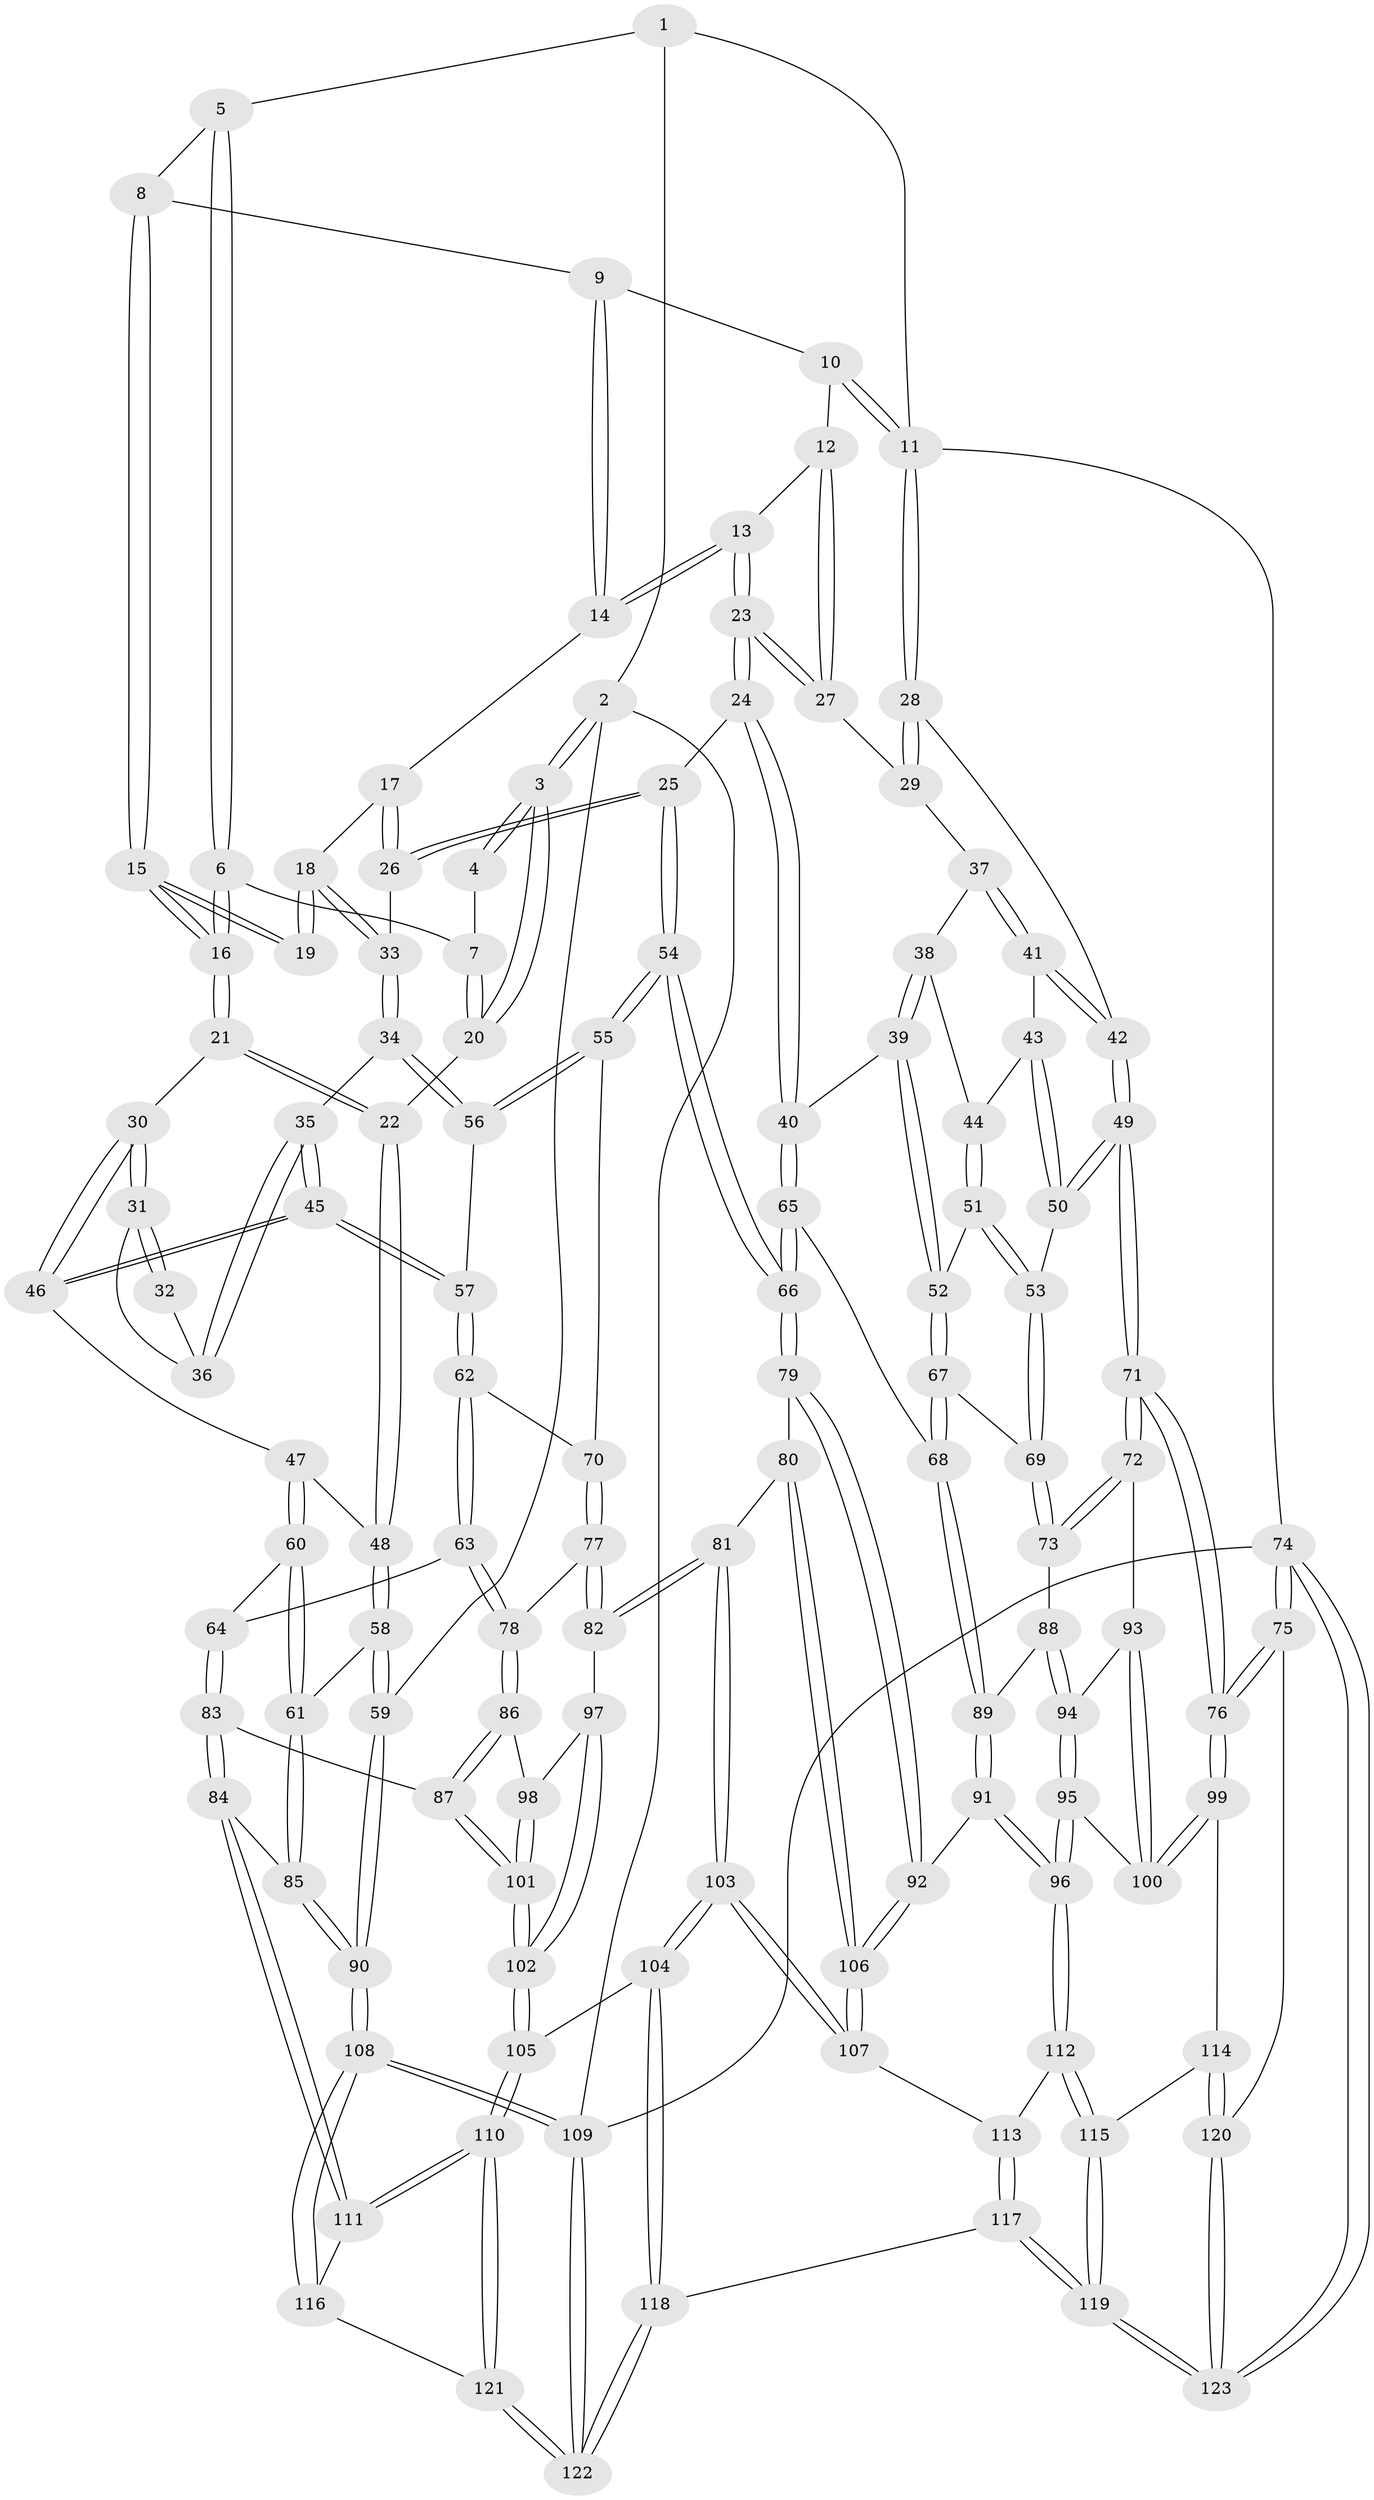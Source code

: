 // coarse degree distribution, {3: 0.5967741935483871, 4: 0.16129032258064516, 5: 0.11290322580645161, 2: 0.12903225806451613}
// Generated by graph-tools (version 1.1) at 2025/54/03/04/25 22:54:09]
// undirected, 123 vertices, 304 edges
graph export_dot {
  node [color=gray90,style=filled];
  1 [pos="+0.12268260975829776+0"];
  2 [pos="+0+0.19714297359324337"];
  3 [pos="+0+0.1910755401915361"];
  4 [pos="+0.09983015497904572+0"];
  5 [pos="+0.3585529481035988+0"];
  6 [pos="+0.19811572569731462+0.1010400048443885"];
  7 [pos="+0.14526587445196115+0.08572808757489198"];
  8 [pos="+0.4239312359827746+0"];
  9 [pos="+0.6097901712824833+0"];
  10 [pos="+0.9864906080760819+0"];
  11 [pos="+1+0"];
  12 [pos="+0.8349820381514221+0.11396025960325751"];
  13 [pos="+0.7460179966151691+0.12267701637853547"];
  14 [pos="+0.667248875288657+0.10201944141746322"];
  15 [pos="+0.41707041726146915+0.08621273525314456"];
  16 [pos="+0.23372436841892236+0.1420703145015034"];
  17 [pos="+0.6656677800224233+0.10357670883944083"];
  18 [pos="+0.4489610945735024+0.11991032950443326"];
  19 [pos="+0.4186211870104684+0.08921891855190707"];
  20 [pos="+0+0.20516227593849173"];
  21 [pos="+0.22750080248811202+0.18883715300732712"];
  22 [pos="+0.09902546814829179+0.2785767129327358"];
  23 [pos="+0.7304719352502748+0.2725628880557065"];
  24 [pos="+0.7192694450703283+0.33225561452137786"];
  25 [pos="+0.6637539366702315+0.322902624873964"];
  26 [pos="+0.605772735512207+0.26997247591226564"];
  27 [pos="+0.84469206515881+0.12822320968565581"];
  28 [pos="+1+0.07318241723830471"];
  29 [pos="+0.8763480629757502+0.17001365091865253"];
  30 [pos="+0.29254047497406405+0.264292894904288"];
  31 [pos="+0.31346843374261935+0.2535521517672814"];
  32 [pos="+0.40025086643579566+0.12341478409640924"];
  33 [pos="+0.507816830589263+0.26202757367426294"];
  34 [pos="+0.4922712334476749+0.2798051530072664"];
  35 [pos="+0.4296066672244609+0.28573628456697303"];
  36 [pos="+0.3755397427110846+0.26003238247483007"];
  37 [pos="+0.876370959823607+0.17081930850867616"];
  38 [pos="+0.8417276783084717+0.24302191501239953"];
  39 [pos="+0.7272025393448889+0.33623945543586703"];
  40 [pos="+0.7268665665904268+0.33612595297010306"];
  41 [pos="+0.9514677296502259+0.2643417754671623"];
  42 [pos="+1+0.24991950968568638"];
  43 [pos="+0.9302528204599825+0.31924393710889326"];
  44 [pos="+0.8948184238741321+0.32621490653568347"];
  45 [pos="+0.3099035709578299+0.36616926352874113"];
  46 [pos="+0.28380657762041944+0.35357601601468813"];
  47 [pos="+0.2710428460834981+0.3582216085434415"];
  48 [pos="+0.10192744203044588+0.2846598342837365"];
  49 [pos="+1+0.4149711140085991"];
  50 [pos="+0.9909332262382994+0.387159270357697"];
  51 [pos="+0.8486370915741418+0.3773255727073422"];
  52 [pos="+0.7323865361693623+0.34151491869080736"];
  53 [pos="+0.8887396420569449+0.4411504245218965"];
  54 [pos="+0.556815590518744+0.49009701277417783"];
  55 [pos="+0.4967530488881632+0.45456196529538706"];
  56 [pos="+0.4731019445751485+0.37964249546403933"];
  57 [pos="+0.32852102976920344+0.38587255689926153"];
  58 [pos="+0.09273009180200588+0.4691341561476732"];
  59 [pos="+0+0.4712160320036869"];
  60 [pos="+0.17985628248485178+0.48239010839169566"];
  61 [pos="+0.11807035203335689+0.4886472250105231"];
  62 [pos="+0.34616140726500655+0.4450308625056279"];
  63 [pos="+0.2583572295923084+0.524060209305877"];
  64 [pos="+0.23508329568850247+0.5195612901716762"];
  65 [pos="+0.6545296685399677+0.5199451062897611"];
  66 [pos="+0.5666063090624754+0.5115127239475913"];
  67 [pos="+0.7544829178697219+0.4443108599392009"];
  68 [pos="+0.7096042009982848+0.5394866034495143"];
  69 [pos="+0.8776868018740487+0.5085929483452699"];
  70 [pos="+0.3994733474815672+0.49278718553506046"];
  71 [pos="+1+0.5977941539700365"];
  72 [pos="+0.8991238867531565+0.5403816282468745"];
  73 [pos="+0.8788094689131257+0.5141057178938282"];
  74 [pos="+1+1"];
  75 [pos="+1+0.7481851607503592"];
  76 [pos="+1+0.7425778324254265"];
  77 [pos="+0.38114218654486925+0.5563005219230422"];
  78 [pos="+0.3200001842205634+0.5731247620162854"];
  79 [pos="+0.5610939483110047+0.5320852839502905"];
  80 [pos="+0.4876726688337412+0.6189161481584781"];
  81 [pos="+0.4723463658261817+0.6263127362042749"];
  82 [pos="+0.4369824223214469+0.6168444814555283"];
  83 [pos="+0.2165198000545496+0.6638229580394813"];
  84 [pos="+0.1238607490323596+0.6809841903077893"];
  85 [pos="+0.10125209637979685+0.6578734860275357"];
  86 [pos="+0.3150085166996222+0.5902607097340647"];
  87 [pos="+0.22863516111166035+0.6665605875262164"];
  88 [pos="+0.7393983219900955+0.5552281839358552"];
  89 [pos="+0.7139172461405633+0.5451736524720369"];
  90 [pos="+0+0.6702839034921331"];
  91 [pos="+0.6596278684929593+0.6877278491137445"];
  92 [pos="+0.6491349393263692+0.6877466131663431"];
  93 [pos="+0.8928432888462312+0.5547524626594328"];
  94 [pos="+0.7790558757370013+0.62627277409044"];
  95 [pos="+0.7805627184610795+0.6861036202140539"];
  96 [pos="+0.7181150851465341+0.7171844498192896"];
  97 [pos="+0.4122988129522884+0.6372775415271236"];
  98 [pos="+0.3329213882237342+0.6406545306226937"];
  99 [pos="+0.9141928266467964+0.753793139798197"];
  100 [pos="+0.8690987653767898+0.7056192859733176"];
  101 [pos="+0.32461182334716343+0.7462090605105458"];
  102 [pos="+0.3285354186368608+0.7522669938480601"];
  103 [pos="+0.4659415182270814+0.7841672184478267"];
  104 [pos="+0.4149222812407189+0.8314916764017339"];
  105 [pos="+0.3437383354336176+0.8069511391710432"];
  106 [pos="+0.6047842160761385+0.7134211120863816"];
  107 [pos="+0.5702228795466822+0.7630194866036045"];
  108 [pos="+0+1"];
  109 [pos="+0+1"];
  110 [pos="+0.21576447250259342+0.8725686267928093"];
  111 [pos="+0.12611772972816+0.7370799780613028"];
  112 [pos="+0.7278721113666103+0.8067206867911217"];
  113 [pos="+0.6058221524117201+0.8158451414739631"];
  114 [pos="+0.8539539966262872+0.8364907014380534"];
  115 [pos="+0.7622441764790165+0.8684157811996543"];
  116 [pos="+0+0.8519183507676723"];
  117 [pos="+0.6045780938426776+1"];
  118 [pos="+0.5410196575997503+1"];
  119 [pos="+0.6484817169055302+1"];
  120 [pos="+0.915469906195081+0.9233173895285115"];
  121 [pos="+0.21397926341597623+0.8762346985175461"];
  122 [pos="+0.13580247876621018+1"];
  123 [pos="+0.8807740065120716+1"];
  1 -- 2;
  1 -- 5;
  1 -- 11;
  2 -- 3;
  2 -- 3;
  2 -- 59;
  2 -- 109;
  3 -- 4;
  3 -- 4;
  3 -- 20;
  3 -- 20;
  4 -- 7;
  5 -- 6;
  5 -- 6;
  5 -- 8;
  6 -- 7;
  6 -- 16;
  6 -- 16;
  7 -- 20;
  7 -- 20;
  8 -- 9;
  8 -- 15;
  8 -- 15;
  9 -- 10;
  9 -- 14;
  9 -- 14;
  10 -- 11;
  10 -- 11;
  10 -- 12;
  11 -- 28;
  11 -- 28;
  11 -- 74;
  12 -- 13;
  12 -- 27;
  12 -- 27;
  13 -- 14;
  13 -- 14;
  13 -- 23;
  13 -- 23;
  14 -- 17;
  15 -- 16;
  15 -- 16;
  15 -- 19;
  15 -- 19;
  16 -- 21;
  16 -- 21;
  17 -- 18;
  17 -- 26;
  17 -- 26;
  18 -- 19;
  18 -- 19;
  18 -- 33;
  18 -- 33;
  20 -- 22;
  21 -- 22;
  21 -- 22;
  21 -- 30;
  22 -- 48;
  22 -- 48;
  23 -- 24;
  23 -- 24;
  23 -- 27;
  23 -- 27;
  24 -- 25;
  24 -- 40;
  24 -- 40;
  25 -- 26;
  25 -- 26;
  25 -- 54;
  25 -- 54;
  26 -- 33;
  27 -- 29;
  28 -- 29;
  28 -- 29;
  28 -- 42;
  29 -- 37;
  30 -- 31;
  30 -- 31;
  30 -- 46;
  30 -- 46;
  31 -- 32;
  31 -- 32;
  31 -- 36;
  32 -- 36;
  33 -- 34;
  33 -- 34;
  34 -- 35;
  34 -- 56;
  34 -- 56;
  35 -- 36;
  35 -- 36;
  35 -- 45;
  35 -- 45;
  37 -- 38;
  37 -- 41;
  37 -- 41;
  38 -- 39;
  38 -- 39;
  38 -- 44;
  39 -- 40;
  39 -- 52;
  39 -- 52;
  40 -- 65;
  40 -- 65;
  41 -- 42;
  41 -- 42;
  41 -- 43;
  42 -- 49;
  42 -- 49;
  43 -- 44;
  43 -- 50;
  43 -- 50;
  44 -- 51;
  44 -- 51;
  45 -- 46;
  45 -- 46;
  45 -- 57;
  45 -- 57;
  46 -- 47;
  47 -- 48;
  47 -- 60;
  47 -- 60;
  48 -- 58;
  48 -- 58;
  49 -- 50;
  49 -- 50;
  49 -- 71;
  49 -- 71;
  50 -- 53;
  51 -- 52;
  51 -- 53;
  51 -- 53;
  52 -- 67;
  52 -- 67;
  53 -- 69;
  53 -- 69;
  54 -- 55;
  54 -- 55;
  54 -- 66;
  54 -- 66;
  55 -- 56;
  55 -- 56;
  55 -- 70;
  56 -- 57;
  57 -- 62;
  57 -- 62;
  58 -- 59;
  58 -- 59;
  58 -- 61;
  59 -- 90;
  59 -- 90;
  60 -- 61;
  60 -- 61;
  60 -- 64;
  61 -- 85;
  61 -- 85;
  62 -- 63;
  62 -- 63;
  62 -- 70;
  63 -- 64;
  63 -- 78;
  63 -- 78;
  64 -- 83;
  64 -- 83;
  65 -- 66;
  65 -- 66;
  65 -- 68;
  66 -- 79;
  66 -- 79;
  67 -- 68;
  67 -- 68;
  67 -- 69;
  68 -- 89;
  68 -- 89;
  69 -- 73;
  69 -- 73;
  70 -- 77;
  70 -- 77;
  71 -- 72;
  71 -- 72;
  71 -- 76;
  71 -- 76;
  72 -- 73;
  72 -- 73;
  72 -- 93;
  73 -- 88;
  74 -- 75;
  74 -- 75;
  74 -- 123;
  74 -- 123;
  74 -- 109;
  75 -- 76;
  75 -- 76;
  75 -- 120;
  76 -- 99;
  76 -- 99;
  77 -- 78;
  77 -- 82;
  77 -- 82;
  78 -- 86;
  78 -- 86;
  79 -- 80;
  79 -- 92;
  79 -- 92;
  80 -- 81;
  80 -- 106;
  80 -- 106;
  81 -- 82;
  81 -- 82;
  81 -- 103;
  81 -- 103;
  82 -- 97;
  83 -- 84;
  83 -- 84;
  83 -- 87;
  84 -- 85;
  84 -- 111;
  84 -- 111;
  85 -- 90;
  85 -- 90;
  86 -- 87;
  86 -- 87;
  86 -- 98;
  87 -- 101;
  87 -- 101;
  88 -- 89;
  88 -- 94;
  88 -- 94;
  89 -- 91;
  89 -- 91;
  90 -- 108;
  90 -- 108;
  91 -- 92;
  91 -- 96;
  91 -- 96;
  92 -- 106;
  92 -- 106;
  93 -- 94;
  93 -- 100;
  93 -- 100;
  94 -- 95;
  94 -- 95;
  95 -- 96;
  95 -- 96;
  95 -- 100;
  96 -- 112;
  96 -- 112;
  97 -- 98;
  97 -- 102;
  97 -- 102;
  98 -- 101;
  98 -- 101;
  99 -- 100;
  99 -- 100;
  99 -- 114;
  101 -- 102;
  101 -- 102;
  102 -- 105;
  102 -- 105;
  103 -- 104;
  103 -- 104;
  103 -- 107;
  103 -- 107;
  104 -- 105;
  104 -- 118;
  104 -- 118;
  105 -- 110;
  105 -- 110;
  106 -- 107;
  106 -- 107;
  107 -- 113;
  108 -- 109;
  108 -- 109;
  108 -- 116;
  108 -- 116;
  109 -- 122;
  109 -- 122;
  110 -- 111;
  110 -- 111;
  110 -- 121;
  110 -- 121;
  111 -- 116;
  112 -- 113;
  112 -- 115;
  112 -- 115;
  113 -- 117;
  113 -- 117;
  114 -- 115;
  114 -- 120;
  114 -- 120;
  115 -- 119;
  115 -- 119;
  116 -- 121;
  117 -- 118;
  117 -- 119;
  117 -- 119;
  118 -- 122;
  118 -- 122;
  119 -- 123;
  119 -- 123;
  120 -- 123;
  120 -- 123;
  121 -- 122;
  121 -- 122;
}
